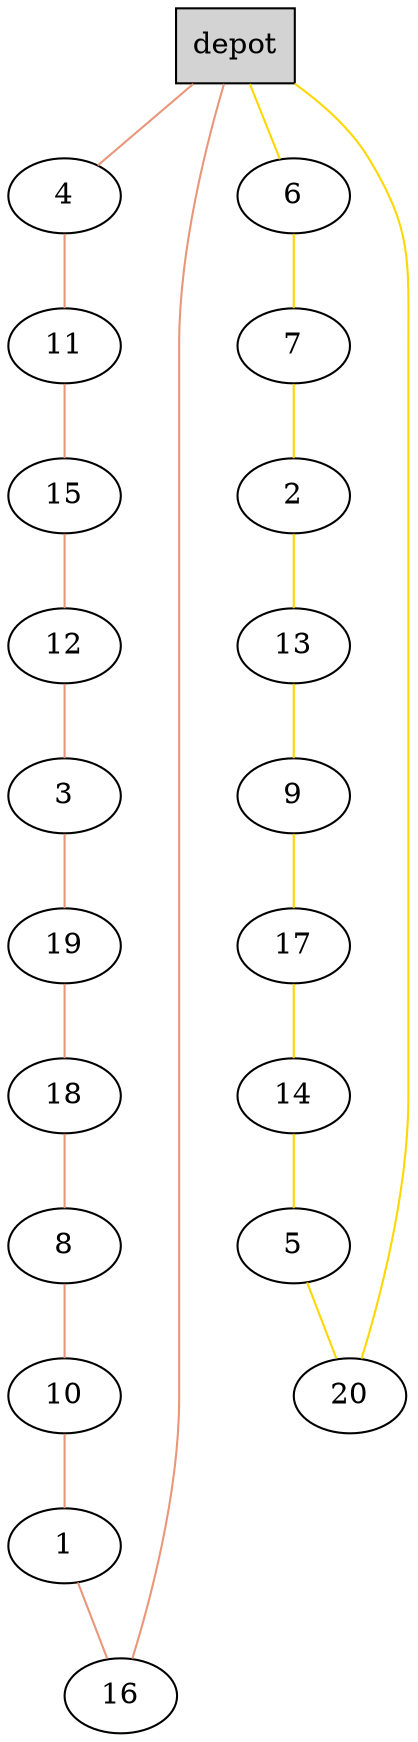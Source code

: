 graph G {
  0[shape = box, label = "depot", style = filled ];
  4[shape = ellipse];
  "0"--"4"[color = darksalmon];
  11[shape = ellipse];
  "4"--"11"[color = darksalmon];
  15[shape = ellipse];
  "11"--"15"[color = darksalmon];
  12[shape = ellipse];
  "15"--"12"[color = darksalmon];
  3[shape = ellipse];
  "12"--"3"[color = darksalmon];
  19[shape = ellipse];
  "3"--"19"[color = darksalmon];
  18[shape = ellipse];
  "19"--"18"[color = darksalmon];
  8[shape = ellipse];
  "18"--"8"[color = darksalmon];
  10[shape = ellipse];
  "8"--"10"[color = darksalmon];
  1[shape = ellipse];
  "10"--"1"[color = darksalmon];
  16[shape = ellipse];
  "1"--"16"[color = darksalmon];
  "16"--"0"[color = darksalmon];
  6[shape = ellipse];
  "0"--"6"[color = gold];
  7[shape = ellipse];
  "6"--"7"[color = gold];
  2[shape = ellipse];
  "7"--"2"[color = gold];
  13[shape = ellipse];
  "2"--"13"[color = gold];
  9[shape = ellipse];
  "13"--"9"[color = gold];
  17[shape = ellipse];
  "9"--"17"[color = gold];
  14[shape = ellipse];
  "17"--"14"[color = gold];
  5[shape = ellipse];
  "14"--"5"[color = gold];
  20[shape = ellipse];
  "5"--"20"[color = gold];
  "20"--"0"[color = gold];
}
